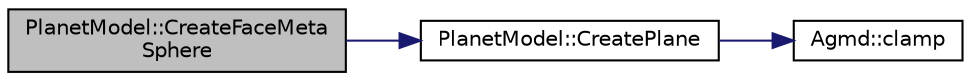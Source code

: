 digraph "PlanetModel::CreateFaceMetaSphere"
{
  edge [fontname="Helvetica",fontsize="10",labelfontname="Helvetica",labelfontsize="10"];
  node [fontname="Helvetica",fontsize="10",shape=record];
  rankdir="LR";
  Node1 [label="PlanetModel::CreateFaceMeta\lSphere",height=0.2,width=0.4,color="black", fillcolor="grey75", style="filled" fontcolor="black"];
  Node1 -> Node2 [color="midnightblue",fontsize="10",style="solid",fontname="Helvetica"];
  Node2 [label="PlanetModel::CreatePlane",height=0.2,width=0.4,color="black", fillcolor="white", style="filled",URL="$class_planet_model.html#a3a26a59fe70e2ffecbb3d5f8f8ee26ac"];
  Node2 -> Node3 [color="midnightblue",fontsize="10",style="solid",fontname="Helvetica"];
  Node3 [label="Agmd::clamp",height=0.2,width=0.4,color="black", fillcolor="white", style="filled",URL="$namespace_agmd.html#a72d044b29b66f79f12c8c9671d8e2371"];
}
